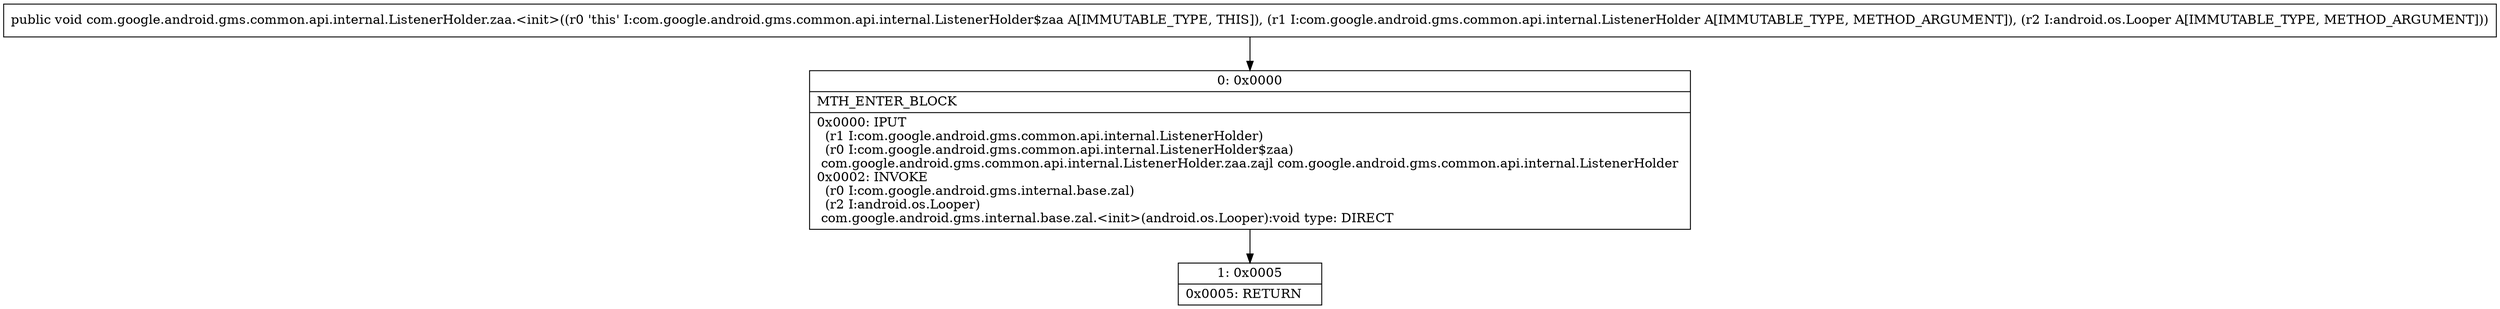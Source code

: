 digraph "CFG forcom.google.android.gms.common.api.internal.ListenerHolder.zaa.\<init\>(Lcom\/google\/android\/gms\/common\/api\/internal\/ListenerHolder;Landroid\/os\/Looper;)V" {
Node_0 [shape=record,label="{0\:\ 0x0000|MTH_ENTER_BLOCK\l|0x0000: IPUT  \l  (r1 I:com.google.android.gms.common.api.internal.ListenerHolder)\l  (r0 I:com.google.android.gms.common.api.internal.ListenerHolder$zaa)\l com.google.android.gms.common.api.internal.ListenerHolder.zaa.zajl com.google.android.gms.common.api.internal.ListenerHolder \l0x0002: INVOKE  \l  (r0 I:com.google.android.gms.internal.base.zal)\l  (r2 I:android.os.Looper)\l com.google.android.gms.internal.base.zal.\<init\>(android.os.Looper):void type: DIRECT \l}"];
Node_1 [shape=record,label="{1\:\ 0x0005|0x0005: RETURN   \l}"];
MethodNode[shape=record,label="{public void com.google.android.gms.common.api.internal.ListenerHolder.zaa.\<init\>((r0 'this' I:com.google.android.gms.common.api.internal.ListenerHolder$zaa A[IMMUTABLE_TYPE, THIS]), (r1 I:com.google.android.gms.common.api.internal.ListenerHolder A[IMMUTABLE_TYPE, METHOD_ARGUMENT]), (r2 I:android.os.Looper A[IMMUTABLE_TYPE, METHOD_ARGUMENT])) }"];
MethodNode -> Node_0;
Node_0 -> Node_1;
}

